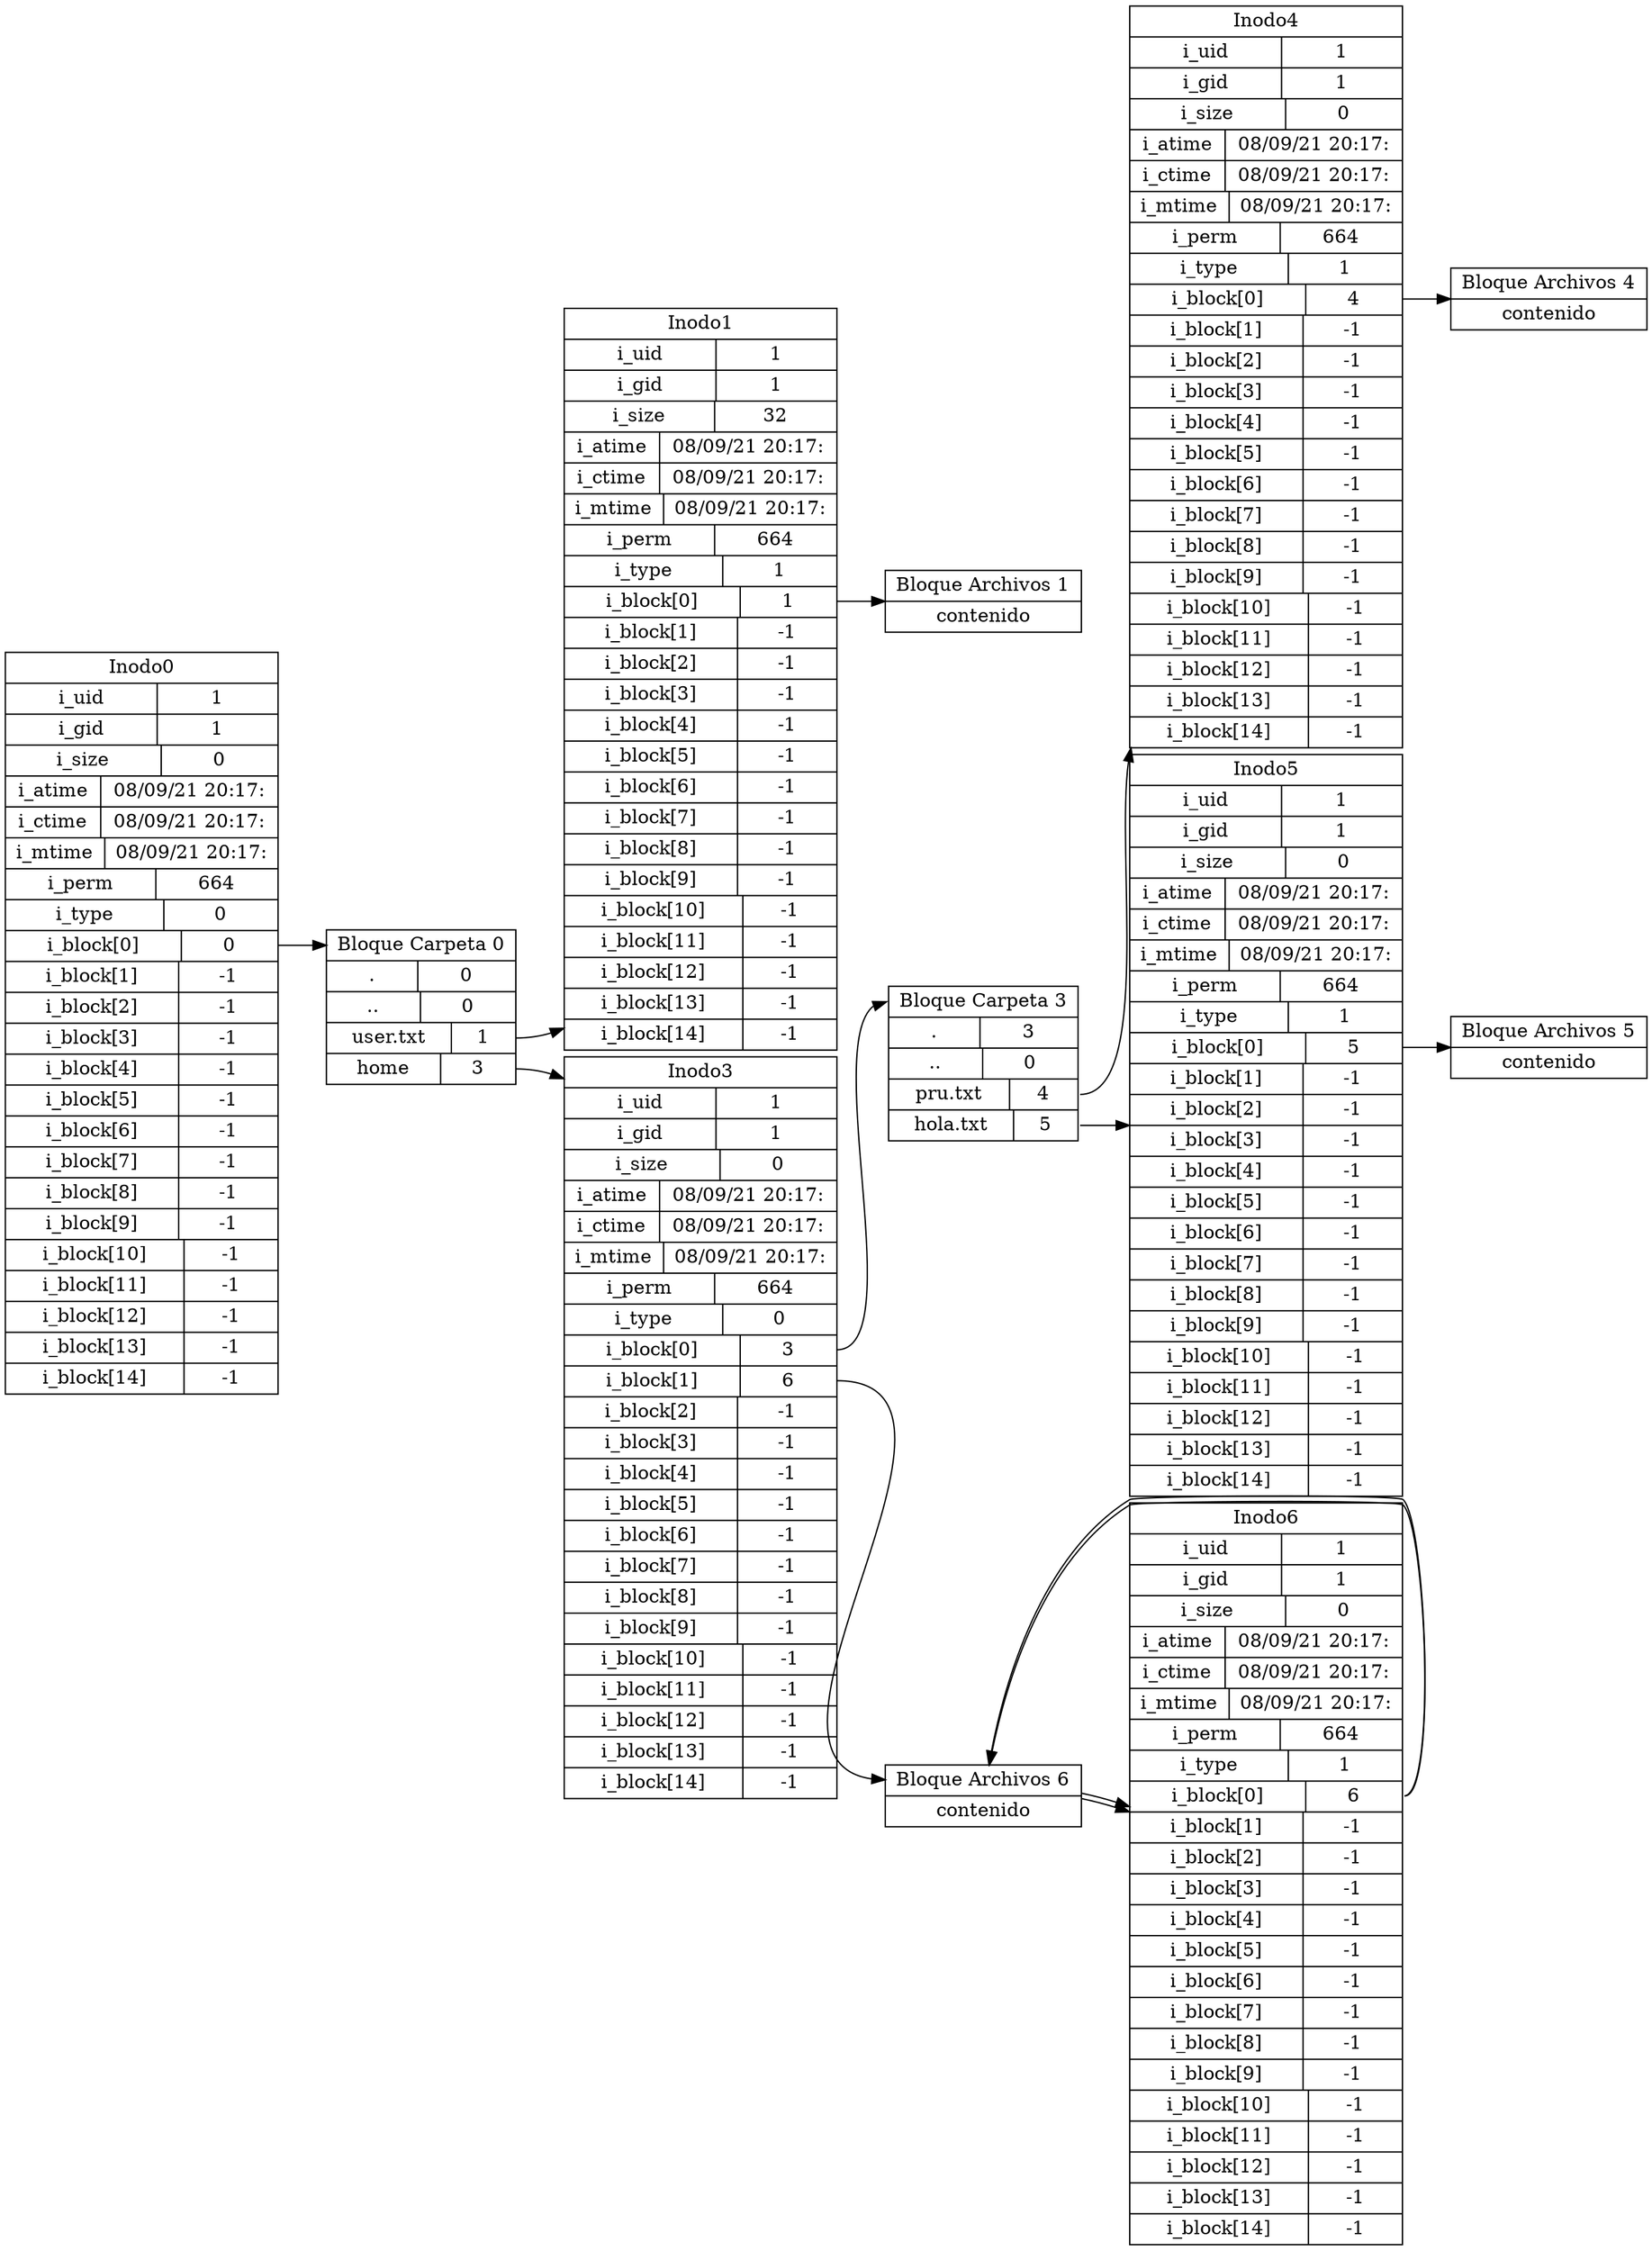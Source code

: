 digraph MBR{
  nodesep=.05
rankdir=LR
node [shape=record,width=.1,height=.1]
inode0[label="Inodo0|{i_uid|1}|{i_gid|1}|{i_size|0}|{i_atime|08/09/21 20:17:}|{i_ctime|08/09/21 20:17:}|{i_mtime|08/09/21 20:17:}|{i_perm|664}|{i_type|0}|{i_block[0]|<i0>0}|{i_block[1]|-1}|{i_block[2]|-1}|{i_block[3]|-1}|{i_block[4]|-1}|{i_block[5]|-1}|{i_block[6]|-1}|{i_block[7]|-1}|{i_block[8]|-1}|{i_block[9]|-1}|{i_block[10]|-1}|{i_block[11]|-1}|{i_block[12]|-1}|{i_block[13]|-1}|{i_block[14]|-1}"]

node0[label="<b0> Bloque Carpeta 0|{.|<bc00>0}|{..|<bc01>0}|{user.txt|<bc02>1}|{home|<bc03>3}"]
inode0:i0->node0:b0
inode1[label="Inodo1|{i_uid|1}|{i_gid|1}|{i_size|32}|{i_atime|08/09/21 20:17:}|{i_ctime|08/09/21 20:17:}|{i_mtime|08/09/21 20:17:}|{i_perm|664}|{i_type|1}|{i_block[0]|<i0>1}|{i_block[1]|-1}|{i_block[2]|-1}|{i_block[3]|-1}|{i_block[4]|-1}|{i_block[5]|-1}|{i_block[6]|-1}|{i_block[7]|-1}|{i_block[8]|-1}|{i_block[9]|-1}|{i_block[10]|-1}|{i_block[11]|-1}|{i_block[12]|-1}|{i_block[13]|-1}|{i_block[14]|-1}"]

node0:bc02->inode1
node1[label="<b1> Bloque Archivos 1|contenido"]
inode1:i0->node1
inode3[label="Inodo3|{i_uid|1}|{i_gid|1}|{i_size|0}|{i_atime|08/09/21 20:17:}|{i_ctime|08/09/21 20:17:}|{i_mtime|08/09/21 20:17:}|{i_perm|664}|{i_type|0}|{i_block[0]|<i0>3}|{i_block[1]|<i1>6}|{i_block[2]|-1}|{i_block[3]|-1}|{i_block[4]|-1}|{i_block[5]|-1}|{i_block[6]|-1}|{i_block[7]|-1}|{i_block[8]|-1}|{i_block[9]|-1}|{i_block[10]|-1}|{i_block[11]|-1}|{i_block[12]|-1}|{i_block[13]|-1}|{i_block[14]|-1}"]

node0:bc03->inode3
node3[label="<b3> Bloque Carpeta 3|{.|<bc30>3}|{..|<bc31>0}|{pru.txt|<bc32>4}|{hola.txt|<bc33>5}"]
inode3:i0->node3:b3
inode4[label="Inodo4|{i_uid|1}|{i_gid|1}|{i_size|0}|{i_atime|08/09/21 20:17:}|{i_ctime|08/09/21 20:17:}|{i_mtime|08/09/21 20:17:}|{i_perm|664}|{i_type|1}|{i_block[0]|<i0>4}|{i_block[1]|-1}|{i_block[2]|-1}|{i_block[3]|-1}|{i_block[4]|-1}|{i_block[5]|-1}|{i_block[6]|-1}|{i_block[7]|-1}|{i_block[8]|-1}|{i_block[9]|-1}|{i_block[10]|-1}|{i_block[11]|-1}|{i_block[12]|-1}|{i_block[13]|-1}|{i_block[14]|-1}"]

node3:bc32->inode4
node4[label="<b4> Bloque Archivos 4|contenido"]
inode4:i0->node4
inode5[label="Inodo5|{i_uid|1}|{i_gid|1}|{i_size|0}|{i_atime|08/09/21 20:17:}|{i_ctime|08/09/21 20:17:}|{i_mtime|08/09/21 20:17:}|{i_perm|664}|{i_type|1}|{i_block[0]|<i0>5}|{i_block[1]|-1}|{i_block[2]|-1}|{i_block[3]|-1}|{i_block[4]|-1}|{i_block[5]|-1}|{i_block[6]|-1}|{i_block[7]|-1}|{i_block[8]|-1}|{i_block[9]|-1}|{i_block[10]|-1}|{i_block[11]|-1}|{i_block[12]|-1}|{i_block[13]|-1}|{i_block[14]|-1}"]

node3:bc33->inode5
node5[label="<b5> Bloque Archivos 5|contenido"]
inode5:i0->node5
node6[label="<b6> Bloque Carpeta 6|{.|<bc60>3}|{..|<bc61>0}|{b1.txt|<bc62>6}|{p.txt|<bc63>6}"]
inode3:i1->node6:b6
inode6[label="Inodo6|{i_uid|1}|{i_gid|1}|{i_size|0}|{i_atime|08/09/21 20:17:}|{i_ctime|08/09/21 20:17:}|{i_mtime|08/09/21 20:17:}|{i_perm|664}|{i_type|1}|{i_block[0]|<i0>6}|{i_block[1]|-1}|{i_block[2]|-1}|{i_block[3]|-1}|{i_block[4]|-1}|{i_block[5]|-1}|{i_block[6]|-1}|{i_block[7]|-1}|{i_block[8]|-1}|{i_block[9]|-1}|{i_block[10]|-1}|{i_block[11]|-1}|{i_block[12]|-1}|{i_block[13]|-1}|{i_block[14]|-1}"]

node6:bc62->inode6
node6[label="<b6> Bloque Archivos 6|contenido"]
inode6:i0->node6
inode6[label="Inodo6|{i_uid|1}|{i_gid|1}|{i_size|0}|{i_atime|08/09/21 20:17:}|{i_ctime|08/09/21 20:17:}|{i_mtime|08/09/21 20:17:}|{i_perm|664}|{i_type|1}|{i_block[0]|<i0>6}|{i_block[1]|-1}|{i_block[2]|-1}|{i_block[3]|-1}|{i_block[4]|-1}|{i_block[5]|-1}|{i_block[6]|-1}|{i_block[7]|-1}|{i_block[8]|-1}|{i_block[9]|-1}|{i_block[10]|-1}|{i_block[11]|-1}|{i_block[12]|-1}|{i_block[13]|-1}|{i_block[14]|-1}"]

node6:bc63->inode6
node6[label="<b6> Bloque Archivos 6|contenido"]
inode6:i0->node6

}